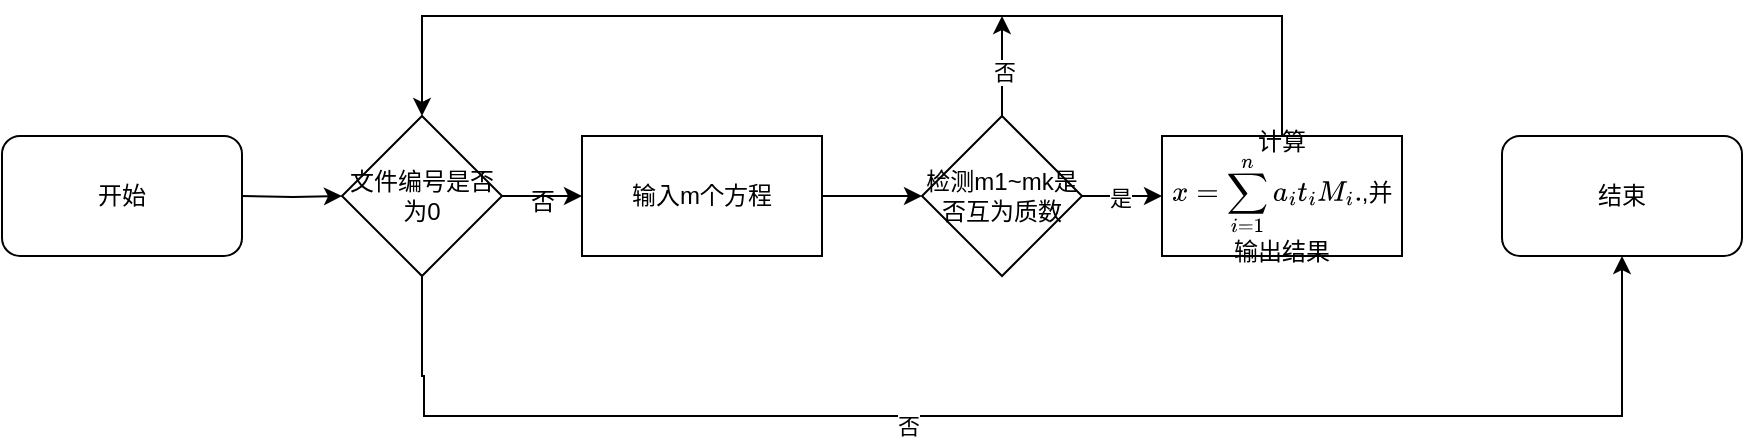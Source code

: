 <mxfile version="24.8.0">
  <diagram name="第 1 页" id="4zv7soGWhhRbA0aswxXA">
    <mxGraphModel dx="1282" dy="578" grid="1" gridSize="10" guides="1" tooltips="1" connect="1" arrows="1" fold="1" page="1" pageScale="1" pageWidth="827" pageHeight="1169" math="1" shadow="0">
      <root>
        <mxCell id="0" />
        <mxCell id="1" parent="0" />
        <mxCell id="AFlo7jj6uSNR_RDFhdL8-9" value="" style="edgeStyle=orthogonalEdgeStyle;rounded=0;orthogonalLoop=1;jettySize=auto;html=1;" edge="1" parent="1" target="AFlo7jj6uSNR_RDFhdL8-3">
          <mxGeometry relative="1" as="geometry">
            <mxPoint x="170" y="200" as="sourcePoint" />
          </mxGeometry>
        </mxCell>
        <mxCell id="AFlo7jj6uSNR_RDFhdL8-12" value="" style="edgeStyle=orthogonalEdgeStyle;rounded=0;orthogonalLoop=1;jettySize=auto;html=1;" edge="1" parent="1" source="AFlo7jj6uSNR_RDFhdL8-3" target="AFlo7jj6uSNR_RDFhdL8-4">
          <mxGeometry relative="1" as="geometry" />
        </mxCell>
        <mxCell id="AFlo7jj6uSNR_RDFhdL8-19" style="edgeStyle=orthogonalEdgeStyle;rounded=0;orthogonalLoop=1;jettySize=auto;html=1;entryX=0.5;entryY=1;entryDx=0;entryDy=0;" edge="1" parent="1" source="AFlo7jj6uSNR_RDFhdL8-3" target="AFlo7jj6uSNR_RDFhdL8-11">
          <mxGeometry relative="1" as="geometry">
            <mxPoint x="900" y="310" as="targetPoint" />
            <Array as="points">
              <mxPoint x="260" y="290" />
              <mxPoint x="261" y="290" />
              <mxPoint x="261" y="310" />
              <mxPoint x="860" y="310" />
            </Array>
          </mxGeometry>
        </mxCell>
        <mxCell id="AFlo7jj6uSNR_RDFhdL8-20" value="否" style="edgeLabel;html=1;align=center;verticalAlign=middle;resizable=0;points=[];" vertex="1" connectable="0" parent="AFlo7jj6uSNR_RDFhdL8-19">
          <mxGeometry x="-0.165" y="-5" relative="1" as="geometry">
            <mxPoint as="offset" />
          </mxGeometry>
        </mxCell>
        <mxCell id="AFlo7jj6uSNR_RDFhdL8-3" value="文件编号是否为0" style="rhombus;whiteSpace=wrap;html=1;" vertex="1" parent="1">
          <mxGeometry x="220" y="160" width="80" height="80" as="geometry" />
        </mxCell>
        <mxCell id="AFlo7jj6uSNR_RDFhdL8-14" value="" style="edgeStyle=orthogonalEdgeStyle;rounded=0;orthogonalLoop=1;jettySize=auto;html=1;" edge="1" parent="1" source="AFlo7jj6uSNR_RDFhdL8-4" target="AFlo7jj6uSNR_RDFhdL8-8">
          <mxGeometry relative="1" as="geometry" />
        </mxCell>
        <mxCell id="AFlo7jj6uSNR_RDFhdL8-4" value="输入m个方程" style="rounded=0;whiteSpace=wrap;html=1;" vertex="1" parent="1">
          <mxGeometry x="340" y="170" width="120" height="60" as="geometry" />
        </mxCell>
        <mxCell id="AFlo7jj6uSNR_RDFhdL8-17" style="edgeStyle=orthogonalEdgeStyle;rounded=0;orthogonalLoop=1;jettySize=auto;html=1;" edge="1" parent="1" source="AFlo7jj6uSNR_RDFhdL8-7" target="AFlo7jj6uSNR_RDFhdL8-3">
          <mxGeometry relative="1" as="geometry">
            <mxPoint x="190" y="110" as="targetPoint" />
            <Array as="points">
              <mxPoint x="690" y="110" />
              <mxPoint x="260" y="110" />
            </Array>
          </mxGeometry>
        </mxCell>
        <mxCell id="AFlo7jj6uSNR_RDFhdL8-7" value="计算&lt;svg style=&quot;vertical-align: -2.819ex;&quot; xmlns:xlink=&quot;http://www.w3.org/1999/xlink&quot; viewBox=&quot;0 -1562.5 6635.1 2808.5&quot; role=&quot;img&quot; height=&quot;6.354ex&quot; width=&quot;15.011ex&quot; xmlns=&quot;http://www.w3.org/2000/svg&quot;&gt;&lt;defs&gt;&lt;path d=&quot;M52 289Q59 331 106 386T222 442Q257 442 286 424T329 379Q371 442 430 442Q467 442 494 420T522 361Q522 332 508 314T481 292T458 288Q439 288 427 299T415 328Q415 374 465 391Q454 404 425 404Q412 404 406 402Q368 386 350 336Q290 115 290 78Q290 50 306 38T341 26Q378 26 414 59T463 140Q466 150 469 151T485 153H489Q504 153 504 145Q504 144 502 134Q486 77 440 33T333 -11Q263 -11 227 52Q186 -10 133 -10H127Q78 -10 57 16T35 71Q35 103 54 123T99 143Q142 143 142 101Q142 81 130 66T107 46T94 41L91 40Q91 39 97 36T113 29T132 26Q168 26 194 71Q203 87 217 139T245 247T261 313Q266 340 266 352Q266 380 251 392T217 404Q177 404 142 372T93 290Q91 281 88 280T72 278H58Q52 284 52 289Z&quot; id=&quot;MJX-3-TEX-I-1D465&quot;&gt;&lt;/path&gt;&lt;path d=&quot;M56 347Q56 360 70 367H707Q722 359 722 347Q722 336 708 328L390 327H72Q56 332 56 347ZM56 153Q56 168 72 173H708Q722 163 722 153Q722 140 707 133H70Q56 140 56 153Z&quot; id=&quot;MJX-3-TEX-N-3D&quot;&gt;&lt;/path&gt;&lt;path d=&quot;M60 948Q63 950 665 950H1267L1325 815Q1384 677 1388 669H1348L1341 683Q1320 724 1285 761Q1235 809 1174 838T1033 881T882 898T699 902H574H543H251L259 891Q722 258 724 252Q725 250 724 246Q721 243 460 -56L196 -356Q196 -357 407 -357Q459 -357 548 -357T676 -358Q812 -358 896 -353T1063 -332T1204 -283T1307 -196Q1328 -170 1348 -124H1388Q1388 -125 1381 -145T1356 -210T1325 -294L1267 -449L666 -450Q64 -450 61 -448Q55 -446 55 -439Q55 -437 57 -433L590 177Q590 178 557 222T452 366T322 544L56 909L55 924Q55 945 60 948Z&quot; id=&quot;MJX-3-TEX-LO-2211&quot;&gt;&lt;/path&gt;&lt;path d=&quot;M184 600Q184 624 203 642T247 661Q265 661 277 649T290 619Q290 596 270 577T226 557Q211 557 198 567T184 600ZM21 287Q21 295 30 318T54 369T98 420T158 442Q197 442 223 419T250 357Q250 340 236 301T196 196T154 83Q149 61 149 51Q149 26 166 26Q175 26 185 29T208 43T235 78T260 137Q263 149 265 151T282 153Q302 153 302 143Q302 135 293 112T268 61T223 11T161 -11Q129 -11 102 10T74 74Q74 91 79 106T122 220Q160 321 166 341T173 380Q173 404 156 404H154Q124 404 99 371T61 287Q60 286 59 284T58 281T56 279T53 278T49 278T41 278H27Q21 284 21 287Z&quot; id=&quot;MJX-3-TEX-I-1D456&quot;&gt;&lt;/path&gt;&lt;path d=&quot;M213 578L200 573Q186 568 160 563T102 556H83V602H102Q149 604 189 617T245 641T273 663Q275 666 285 666Q294 666 302 660V361L303 61Q310 54 315 52T339 48T401 46H427V0H416Q395 3 257 3Q121 3 100 0H88V46H114Q136 46 152 46T177 47T193 50T201 52T207 57T213 61V578Z&quot; id=&quot;MJX-3-TEX-N-31&quot;&gt;&lt;/path&gt;&lt;path d=&quot;M21 287Q22 293 24 303T36 341T56 388T89 425T135 442Q171 442 195 424T225 390T231 369Q231 367 232 367L243 378Q304 442 382 442Q436 442 469 415T503 336T465 179T427 52Q427 26 444 26Q450 26 453 27Q482 32 505 65T540 145Q542 153 560 153Q580 153 580 145Q580 144 576 130Q568 101 554 73T508 17T439 -10Q392 -10 371 17T350 73Q350 92 386 193T423 345Q423 404 379 404H374Q288 404 229 303L222 291L189 157Q156 26 151 16Q138 -11 108 -11Q95 -11 87 -5T76 7T74 17Q74 30 112 180T152 343Q153 348 153 366Q153 405 129 405Q91 405 66 305Q60 285 60 284Q58 278 41 278H27Q21 284 21 287Z&quot; id=&quot;MJX-3-TEX-I-1D45B&quot;&gt;&lt;/path&gt;&lt;path d=&quot;M33 157Q33 258 109 349T280 441Q331 441 370 392Q386 422 416 422Q429 422 439 414T449 394Q449 381 412 234T374 68Q374 43 381 35T402 26Q411 27 422 35Q443 55 463 131Q469 151 473 152Q475 153 483 153H487Q506 153 506 144Q506 138 501 117T481 63T449 13Q436 0 417 -8Q409 -10 393 -10Q359 -10 336 5T306 36L300 51Q299 52 296 50Q294 48 292 46Q233 -10 172 -10Q117 -10 75 30T33 157ZM351 328Q351 334 346 350T323 385T277 405Q242 405 210 374T160 293Q131 214 119 129Q119 126 119 118T118 106Q118 61 136 44T179 26Q217 26 254 59T298 110Q300 114 325 217T351 328Z&quot; id=&quot;MJX-3-TEX-I-1D44E&quot;&gt;&lt;/path&gt;&lt;path d=&quot;M26 385Q19 392 19 395Q19 399 22 411T27 425Q29 430 36 430T87 431H140L159 511Q162 522 166 540T173 566T179 586T187 603T197 615T211 624T229 626Q247 625 254 615T261 596Q261 589 252 549T232 470L222 433Q222 431 272 431H323Q330 424 330 420Q330 398 317 385H210L174 240Q135 80 135 68Q135 26 162 26Q197 26 230 60T283 144Q285 150 288 151T303 153H307Q322 153 322 145Q322 142 319 133Q314 117 301 95T267 48T216 6T155 -11Q125 -11 98 4T59 56Q57 64 57 83V101L92 241Q127 382 128 383Q128 385 77 385H26Z&quot; id=&quot;MJX-3-TEX-I-1D461&quot;&gt;&lt;/path&gt;&lt;path d=&quot;M289 629Q289 635 232 637Q208 637 201 638T194 648Q194 649 196 659Q197 662 198 666T199 671T201 676T203 679T207 681T212 683T220 683T232 684Q238 684 262 684T307 683Q386 683 398 683T414 678Q415 674 451 396L487 117L510 154Q534 190 574 254T662 394Q837 673 839 675Q840 676 842 678T846 681L852 683H948Q965 683 988 683T1017 684Q1051 684 1051 673Q1051 668 1048 656T1045 643Q1041 637 1008 637Q968 636 957 634T939 623Q936 618 867 340T797 59Q797 55 798 54T805 50T822 48T855 46H886Q892 37 892 35Q892 19 885 5Q880 0 869 0Q864 0 828 1T736 2Q675 2 644 2T609 1Q592 1 592 11Q592 13 594 25Q598 41 602 43T625 46Q652 46 685 49Q699 52 704 61Q706 65 742 207T813 490T848 631L654 322Q458 10 453 5Q451 4 449 3Q444 0 433 0Q418 0 415 7Q413 11 374 317L335 624L267 354Q200 88 200 79Q206 46 272 46H282Q288 41 289 37T286 19Q282 3 278 1Q274 0 267 0Q265 0 255 0T221 1T157 2Q127 2 95 1T58 0Q43 0 39 2T35 11Q35 13 38 25T43 40Q45 46 65 46Q135 46 154 86Q158 92 223 354T289 629Z&quot; id=&quot;MJX-3-TEX-I-1D440&quot;&gt;&lt;/path&gt;&lt;path d=&quot;M78 60Q78 84 95 102T138 120Q162 120 180 104T199 61Q199 36 182 18T139 0T96 17T78 60Z&quot; id=&quot;MJX-3-TEX-N-2E&quot;&gt;&lt;/path&gt;&lt;/defs&gt;&lt;g transform=&quot;scale(1,-1)&quot; stroke-width=&quot;0&quot; fill=&quot;currentColor&quot; stroke=&quot;currentColor&quot;&gt;&lt;g data-mml-node=&quot;math&quot;&gt;&lt;g data-mml-node=&quot;mi&quot;&gt;&lt;use xlink:href=&quot;#MJX-3-TEX-I-1D465&quot; data-c=&quot;1D465&quot;&gt;&lt;/use&gt;&lt;/g&gt;&lt;g transform=&quot;translate(849.8,0)&quot; data-mml-node=&quot;mo&quot;&gt;&lt;use xlink:href=&quot;#MJX-3-TEX-N-3D&quot; data-c=&quot;3D&quot;&gt;&lt;/use&gt;&lt;/g&gt;&lt;g transform=&quot;translate(1905.6,0)&quot; data-mml-node=&quot;munderover&quot;&gt;&lt;g data-mml-node=&quot;mo&quot;&gt;&lt;use xlink:href=&quot;#MJX-3-TEX-LO-2211&quot; data-c=&quot;2211&quot;&gt;&lt;/use&gt;&lt;/g&gt;&lt;g data-mjx-texclass=&quot;ORD&quot; transform=&quot;translate(148.2,-1087.9) scale(0.707)&quot; data-mml-node=&quot;TeXAtom&quot;&gt;&lt;g data-mml-node=&quot;mi&quot;&gt;&lt;use xlink:href=&quot;#MJX-3-TEX-I-1D456&quot; data-c=&quot;1D456&quot;&gt;&lt;/use&gt;&lt;/g&gt;&lt;g transform=&quot;translate(345,0)&quot; data-mml-node=&quot;mo&quot;&gt;&lt;use xlink:href=&quot;#MJX-3-TEX-N-3D&quot; data-c=&quot;3D&quot;&gt;&lt;/use&gt;&lt;/g&gt;&lt;g transform=&quot;translate(1123,0)&quot; data-mml-node=&quot;mn&quot;&gt;&lt;use xlink:href=&quot;#MJX-3-TEX-N-31&quot; data-c=&quot;31&quot;&gt;&lt;/use&gt;&lt;/g&gt;&lt;/g&gt;&lt;g transform=&quot;translate(509.9,1150) scale(0.707)&quot; data-mml-node=&quot;mi&quot;&gt;&lt;use xlink:href=&quot;#MJX-3-TEX-I-1D45B&quot; data-c=&quot;1D45B&quot;&gt;&lt;/use&gt;&lt;/g&gt;&lt;/g&gt;&lt;g transform=&quot;translate(3516.2,0)&quot; data-mml-node=&quot;msub&quot;&gt;&lt;g data-mml-node=&quot;mi&quot;&gt;&lt;use xlink:href=&quot;#MJX-3-TEX-I-1D44E&quot; data-c=&quot;1D44E&quot;&gt;&lt;/use&gt;&lt;/g&gt;&lt;g transform=&quot;translate(562,-150) scale(0.707)&quot; data-mml-node=&quot;mi&quot;&gt;&lt;use xlink:href=&quot;#MJX-3-TEX-I-1D456&quot; data-c=&quot;1D456&quot;&gt;&lt;/use&gt;&lt;/g&gt;&lt;/g&gt;&lt;g transform=&quot;translate(4372.2,0)&quot; data-mml-node=&quot;msub&quot;&gt;&lt;g data-mml-node=&quot;mi&quot;&gt;&lt;use xlink:href=&quot;#MJX-3-TEX-I-1D461&quot; data-c=&quot;1D461&quot;&gt;&lt;/use&gt;&lt;/g&gt;&lt;g transform=&quot;translate(394,-150) scale(0.707)&quot; data-mml-node=&quot;mi&quot;&gt;&lt;use xlink:href=&quot;#MJX-3-TEX-I-1D456&quot; data-c=&quot;1D456&quot;&gt;&lt;/use&gt;&lt;/g&gt;&lt;/g&gt;&lt;g transform=&quot;translate(5060.1,0)&quot; data-mml-node=&quot;msub&quot;&gt;&lt;g data-mml-node=&quot;mi&quot;&gt;&lt;use xlink:href=&quot;#MJX-3-TEX-I-1D440&quot; data-c=&quot;1D440&quot;&gt;&lt;/use&gt;&lt;/g&gt;&lt;g transform=&quot;translate(1003,-150) scale(0.707)&quot; data-mml-node=&quot;mi&quot;&gt;&lt;use xlink:href=&quot;#MJX-3-TEX-I-1D456&quot; data-c=&quot;1D456&quot;&gt;&lt;/use&gt;&lt;/g&gt;&lt;/g&gt;&lt;g transform=&quot;translate(6357.1,0)&quot; data-mml-node=&quot;mo&quot;&gt;&lt;use xlink:href=&quot;#MJX-3-TEX-N-2E&quot; data-c=&quot;2E&quot;&gt;&lt;/use&gt;&lt;/g&gt;&lt;/g&gt;&lt;/g&gt;&lt;/svg&gt;,并输出结果" style="rounded=0;whiteSpace=wrap;html=1;" vertex="1" parent="1">
          <mxGeometry x="630" y="170" width="120" height="60" as="geometry" />
        </mxCell>
        <mxCell id="AFlo7jj6uSNR_RDFhdL8-15" value="" style="edgeStyle=orthogonalEdgeStyle;rounded=0;orthogonalLoop=1;jettySize=auto;html=1;" edge="1" parent="1" source="AFlo7jj6uSNR_RDFhdL8-8" target="AFlo7jj6uSNR_RDFhdL8-7">
          <mxGeometry relative="1" as="geometry" />
        </mxCell>
        <mxCell id="AFlo7jj6uSNR_RDFhdL8-16" value="是" style="edgeLabel;html=1;align=center;verticalAlign=middle;resizable=0;points=[];" vertex="1" connectable="0" parent="AFlo7jj6uSNR_RDFhdL8-15">
          <mxGeometry x="-0.04" y="-1" relative="1" as="geometry">
            <mxPoint as="offset" />
          </mxGeometry>
        </mxCell>
        <mxCell id="AFlo7jj6uSNR_RDFhdL8-21" style="edgeStyle=orthogonalEdgeStyle;rounded=0;orthogonalLoop=1;jettySize=auto;html=1;" edge="1" parent="1" source="AFlo7jj6uSNR_RDFhdL8-8">
          <mxGeometry relative="1" as="geometry">
            <mxPoint x="550" y="110" as="targetPoint" />
          </mxGeometry>
        </mxCell>
        <mxCell id="AFlo7jj6uSNR_RDFhdL8-22" value="否" style="edgeLabel;html=1;align=center;verticalAlign=middle;resizable=0;points=[];" vertex="1" connectable="0" parent="AFlo7jj6uSNR_RDFhdL8-21">
          <mxGeometry x="-0.129" y="-1" relative="1" as="geometry">
            <mxPoint as="offset" />
          </mxGeometry>
        </mxCell>
        <mxCell id="AFlo7jj6uSNR_RDFhdL8-8" value="检测m1~mk是否互为质数" style="rhombus;whiteSpace=wrap;html=1;" vertex="1" parent="1">
          <mxGeometry x="510" y="160" width="80" height="80" as="geometry" />
        </mxCell>
        <mxCell id="AFlo7jj6uSNR_RDFhdL8-10" value="开始" style="rounded=1;whiteSpace=wrap;html=1;" vertex="1" parent="1">
          <mxGeometry x="50" y="170" width="120" height="60" as="geometry" />
        </mxCell>
        <mxCell id="AFlo7jj6uSNR_RDFhdL8-11" value="结束" style="rounded=1;whiteSpace=wrap;html=1;" vertex="1" parent="1">
          <mxGeometry x="800" y="170" width="120" height="60" as="geometry" />
        </mxCell>
        <mxCell id="AFlo7jj6uSNR_RDFhdL8-13" value="否" style="text;html=1;align=center;verticalAlign=middle;resizable=0;points=[];autosize=1;strokeColor=none;fillColor=none;" vertex="1" parent="1">
          <mxGeometry x="300" y="188" width="40" height="30" as="geometry" />
        </mxCell>
      </root>
    </mxGraphModel>
  </diagram>
</mxfile>

